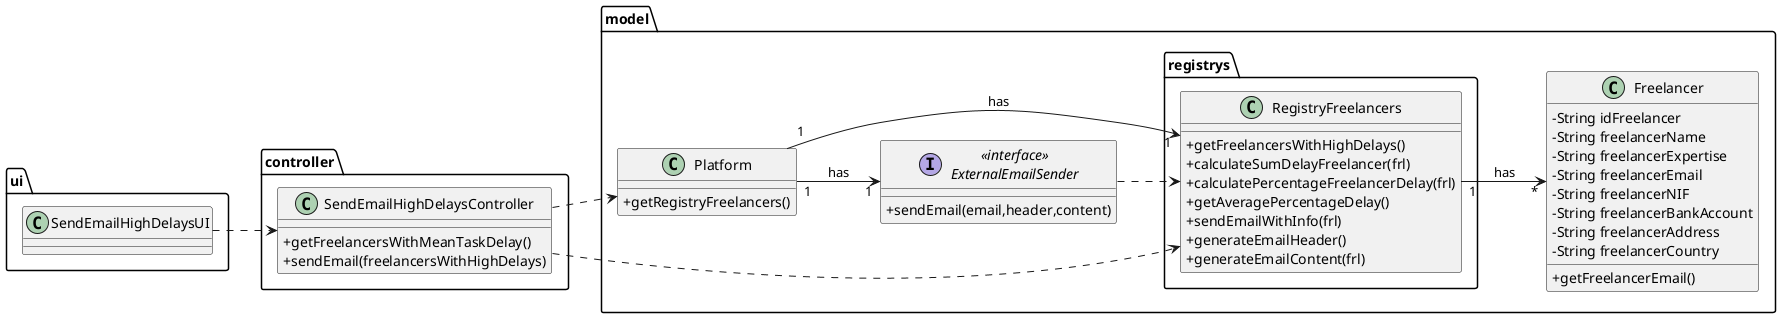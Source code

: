 @startuml
skinparam classAttributeIconSize 0
left to right direction

package ui {
class SendEmailHighDelaysUI {}
}

package controller {
class SendEmailHighDelaysController {
  +getFreelancersWithMeanTaskDelay()
  +sendEmail(freelancersWithHighDelays)
}
}

package model {
class Platform {
  +getRegistryFreelancers()
}

package registrys {
class RegistryFreelancers {
  +getFreelancersWithHighDelays()
  +calculateSumDelayFreelancer(frl)
  +calculatePercentageFreelancerDelay(frl)
  +getAveragePercentageDelay()
  +sendEmailWithInfo(frl)
  +generateEmailHeader()
  +generateEmailContent(frl)
}
}

class Freelancer {
  -String idFreelancer
  -String freelancerName
  -String freelancerExpertise
  -String freelancerEmail
  -String freelancerNIF
  -String freelancerBankAccount
  -String freelancerAddress
  -String freelancerCountry
  +getFreelancerEmail()
}

interface "<<interface>>\nExternalEmailSender" {
  +sendEmail(email,header,content)
}
}

SendEmailHighDelaysUI ..> SendEmailHighDelaysController
SendEmailHighDelaysController ..> Platform
SendEmailHighDelaysController ..> RegistryFreelancers
Platform "1" --> "1" RegistryFreelancers: has
RegistryFreelancers "1" --> "*" Freelancer: has
Platform"1" -->"1" "<<interface>>\nExternalEmailSender" : has
"<<interface>>\nExternalEmailSender" ..> RegistryFreelancers

@enduml
